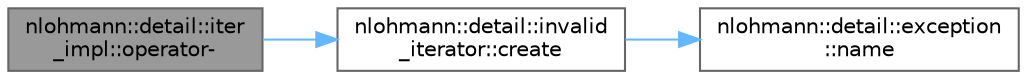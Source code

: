 digraph "nlohmann::detail::iter_impl::operator-"
{
 // LATEX_PDF_SIZE
  bgcolor="transparent";
  edge [fontname=Helvetica,fontsize=10,labelfontname=Helvetica,labelfontsize=10];
  node [fontname=Helvetica,fontsize=10,shape=box,height=0.2,width=0.4];
  rankdir="LR";
  Node1 [label="nlohmann::detail::iter\l_impl::operator-",height=0.2,width=0.4,color="gray40", fillcolor="grey60", style="filled", fontcolor="black",tooltip="return difference"];
  Node1 -> Node2 [color="steelblue1",style="solid"];
  Node2 [label="nlohmann::detail::invalid\l_iterator::create",height=0.2,width=0.4,color="grey40", fillcolor="white", style="filled",URL="$a01567.html#a4e849260a3caa1b288c7e619130c6c09",tooltip=" "];
  Node2 -> Node3 [color="steelblue1",style="solid"];
  Node3 [label="nlohmann::detail::exception\l::name",height=0.2,width=0.4,color="grey40", fillcolor="white", style="filled",URL="$a01559.html#abf41a7e9178356314082284e6cfea278",tooltip=" "];
}
